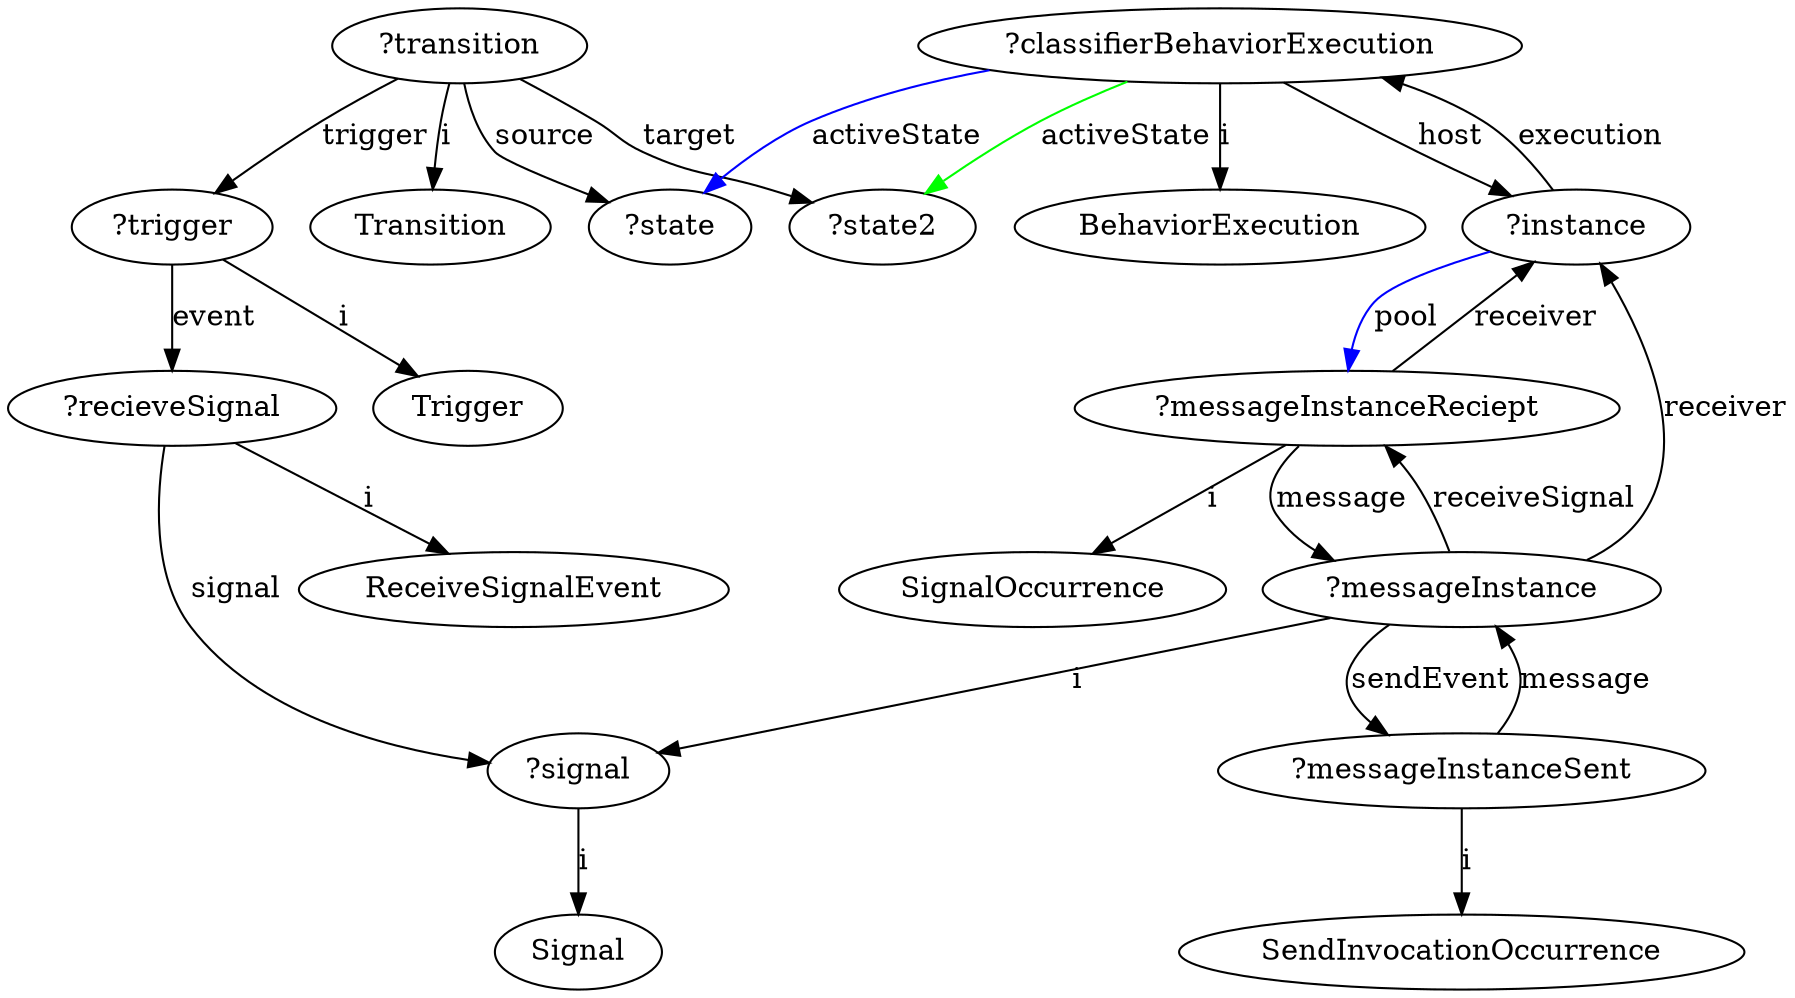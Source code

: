 digraph acceptEventAction_WithoutActivity {
	"?signal" -> "Signal" [label="i"]
	"?recieveSignal" -> "?signal" [label="signal"]
	"?trigger" -> "?recieveSignal" [label="event"]
	"?recieveSignal" -> "ReceiveSignalEvent" [label="i"]
	"?trigger" -> "Trigger" [label="i"]
	"?transition" -> "Transition" [label="i"]
	"?transition" -> "?trigger" [label="trigger"]
	"?transition" -> "?state" [label="source"]
	"?transition" -> "?state2" [label="target"]
	"?classifierBehaviorExecution" -> "BehaviorExecution" [label="i"]
	"?classifierBehaviorExecution" -> "?instance" [label="host"]
	"?instance" -> "?classifierBehaviorExecution" [label="execution"]
	"?messageInstanceReciept" -> "?instance" [label="receiver"]
	"?messageInstanceReciept" -> "SignalOccurrence" [label="i"]
	"?messageInstance" -> "?instance" [label="receiver"]
	"?messageInstanceSent" -> "?messageInstance" [label="message"]
	"?messageInstance" -> "?messageInstanceSent" [label="sendEvent"]
	"?messageInstanceSent" -> "SendInvocationOccurrence" [label="i"]
	"?messageInstance" -> "?messageInstanceReciept" [label="receiveSignal"]
	"?messageInstance" -> "?signal" [label="i"]
	"?classifierBehaviorExecution" -> "?state2" [label="activeState", color="green"]
	"?messageInstanceReciept" -> "?messageInstance" [label="message"]
	"?classifierBehaviorExecution" -> "?state" [label="activeState", color="blue"]
	"?instance" -> "?messageInstanceReciept" [label="pool", color="blue"]
}
